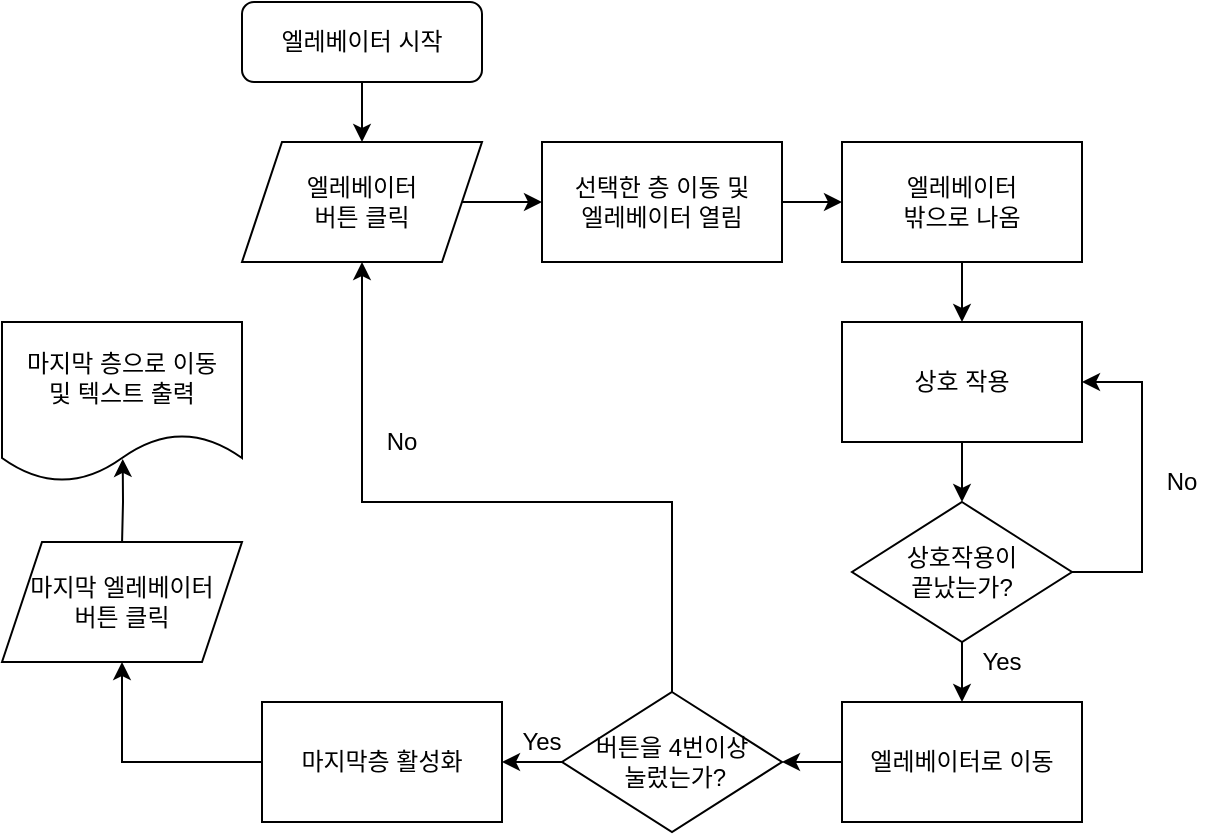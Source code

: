 <mxfile version="14.6.12" type="github">
  <diagram id="C5RBs43oDa-KdzZeNtuy" name="Page-1">
    <mxGraphModel dx="981" dy="526" grid="1" gridSize="10" guides="1" tooltips="1" connect="1" arrows="1" fold="1" page="1" pageScale="1" pageWidth="827" pageHeight="1169" math="0" shadow="0">
      <root>
        <mxCell id="WIyWlLk6GJQsqaUBKTNV-0" />
        <mxCell id="WIyWlLk6GJQsqaUBKTNV-1" parent="WIyWlLk6GJQsqaUBKTNV-0" />
        <mxCell id="usK91qN6K6p9wJHRPfvr-52" style="edgeStyle=orthogonalEdgeStyle;rounded=0;orthogonalLoop=1;jettySize=auto;html=1;" edge="1" parent="WIyWlLk6GJQsqaUBKTNV-1" source="WIyWlLk6GJQsqaUBKTNV-3" target="usK91qN6K6p9wJHRPfvr-0">
          <mxGeometry relative="1" as="geometry" />
        </mxCell>
        <mxCell id="WIyWlLk6GJQsqaUBKTNV-3" value="엘레베이터 시작" style="rounded=1;whiteSpace=wrap;html=1;fontSize=12;glass=0;strokeWidth=1;shadow=0;" parent="WIyWlLk6GJQsqaUBKTNV-1" vertex="1">
          <mxGeometry x="160" y="80" width="120" height="40" as="geometry" />
        </mxCell>
        <mxCell id="usK91qN6K6p9wJHRPfvr-56" style="edgeStyle=orthogonalEdgeStyle;rounded=0;orthogonalLoop=1;jettySize=auto;html=1;entryX=0;entryY=0.5;entryDx=0;entryDy=0;" edge="1" parent="WIyWlLk6GJQsqaUBKTNV-1" source="usK91qN6K6p9wJHRPfvr-0" target="usK91qN6K6p9wJHRPfvr-5">
          <mxGeometry relative="1" as="geometry" />
        </mxCell>
        <mxCell id="usK91qN6K6p9wJHRPfvr-0" value="엘레베이터 &lt;br&gt;버튼 클릭" style="shape=parallelogram;perimeter=parallelogramPerimeter;whiteSpace=wrap;html=1;fixedSize=1;" vertex="1" parent="WIyWlLk6GJQsqaUBKTNV-1">
          <mxGeometry x="160" y="150" width="120" height="60" as="geometry" />
        </mxCell>
        <mxCell id="usK91qN6K6p9wJHRPfvr-59" style="edgeStyle=orthogonalEdgeStyle;rounded=0;orthogonalLoop=1;jettySize=auto;html=1;entryX=0;entryY=0.5;entryDx=0;entryDy=0;" edge="1" parent="WIyWlLk6GJQsqaUBKTNV-1" source="usK91qN6K6p9wJHRPfvr-5" target="usK91qN6K6p9wJHRPfvr-26">
          <mxGeometry relative="1" as="geometry" />
        </mxCell>
        <mxCell id="usK91qN6K6p9wJHRPfvr-5" value="선택한 층 이동 및&lt;br&gt;엘레베이터 열림" style="rounded=0;whiteSpace=wrap;html=1;" vertex="1" parent="WIyWlLk6GJQsqaUBKTNV-1">
          <mxGeometry x="310" y="150" width="120" height="60" as="geometry" />
        </mxCell>
        <mxCell id="usK91qN6K6p9wJHRPfvr-29" style="edgeStyle=orthogonalEdgeStyle;rounded=0;orthogonalLoop=1;jettySize=auto;html=1;exitX=0.5;exitY=1;exitDx=0;exitDy=0;entryX=0.5;entryY=0;entryDx=0;entryDy=0;" edge="1" parent="WIyWlLk6GJQsqaUBKTNV-1" source="usK91qN6K6p9wJHRPfvr-17" target="usK91qN6K6p9wJHRPfvr-18">
          <mxGeometry relative="1" as="geometry" />
        </mxCell>
        <mxCell id="usK91qN6K6p9wJHRPfvr-17" value="상호 작용" style="rounded=0;whiteSpace=wrap;html=1;" vertex="1" parent="WIyWlLk6GJQsqaUBKTNV-1">
          <mxGeometry x="460" y="240" width="120" height="60" as="geometry" />
        </mxCell>
        <mxCell id="usK91qN6K6p9wJHRPfvr-32" style="edgeStyle=orthogonalEdgeStyle;rounded=0;orthogonalLoop=1;jettySize=auto;html=1;entryX=0.5;entryY=0;entryDx=0;entryDy=0;" edge="1" parent="WIyWlLk6GJQsqaUBKTNV-1" source="usK91qN6K6p9wJHRPfvr-18" target="usK91qN6K6p9wJHRPfvr-31">
          <mxGeometry relative="1" as="geometry" />
        </mxCell>
        <mxCell id="usK91qN6K6p9wJHRPfvr-60" style="edgeStyle=orthogonalEdgeStyle;rounded=0;orthogonalLoop=1;jettySize=auto;html=1;entryX=1;entryY=0.5;entryDx=0;entryDy=0;" edge="1" parent="WIyWlLk6GJQsqaUBKTNV-1" source="usK91qN6K6p9wJHRPfvr-18" target="usK91qN6K6p9wJHRPfvr-17">
          <mxGeometry relative="1" as="geometry">
            <Array as="points">
              <mxPoint x="610" y="365" />
              <mxPoint x="610" y="270" />
            </Array>
          </mxGeometry>
        </mxCell>
        <mxCell id="usK91qN6K6p9wJHRPfvr-18" value="상호작용이&lt;br&gt;끝났는가?" style="rhombus;whiteSpace=wrap;html=1;" vertex="1" parent="WIyWlLk6GJQsqaUBKTNV-1">
          <mxGeometry x="465" y="330" width="110" height="70" as="geometry" />
        </mxCell>
        <mxCell id="usK91qN6K6p9wJHRPfvr-28" style="edgeStyle=orthogonalEdgeStyle;rounded=0;orthogonalLoop=1;jettySize=auto;html=1;" edge="1" parent="WIyWlLk6GJQsqaUBKTNV-1" source="usK91qN6K6p9wJHRPfvr-26" target="usK91qN6K6p9wJHRPfvr-17">
          <mxGeometry relative="1" as="geometry" />
        </mxCell>
        <mxCell id="usK91qN6K6p9wJHRPfvr-26" value="엘레베이터 &lt;br&gt;밖으로 나옴" style="rounded=0;whiteSpace=wrap;html=1;" vertex="1" parent="WIyWlLk6GJQsqaUBKTNV-1">
          <mxGeometry x="460" y="150" width="120" height="60" as="geometry" />
        </mxCell>
        <mxCell id="usK91qN6K6p9wJHRPfvr-72" style="edgeStyle=orthogonalEdgeStyle;rounded=0;orthogonalLoop=1;jettySize=auto;html=1;entryX=1;entryY=0.5;entryDx=0;entryDy=0;" edge="1" parent="WIyWlLk6GJQsqaUBKTNV-1" source="usK91qN6K6p9wJHRPfvr-31" target="usK91qN6K6p9wJHRPfvr-34">
          <mxGeometry relative="1" as="geometry" />
        </mxCell>
        <mxCell id="usK91qN6K6p9wJHRPfvr-31" value="엘레베이터로 이동" style="rounded=0;whiteSpace=wrap;html=1;" vertex="1" parent="WIyWlLk6GJQsqaUBKTNV-1">
          <mxGeometry x="460" y="430" width="120" height="60" as="geometry" />
        </mxCell>
        <mxCell id="usK91qN6K6p9wJHRPfvr-76" style="edgeStyle=orthogonalEdgeStyle;rounded=0;orthogonalLoop=1;jettySize=auto;html=1;entryX=1;entryY=0.5;entryDx=0;entryDy=0;" edge="1" parent="WIyWlLk6GJQsqaUBKTNV-1" source="usK91qN6K6p9wJHRPfvr-34" target="usK91qN6K6p9wJHRPfvr-47">
          <mxGeometry relative="1" as="geometry" />
        </mxCell>
        <mxCell id="usK91qN6K6p9wJHRPfvr-83" style="edgeStyle=orthogonalEdgeStyle;rounded=0;orthogonalLoop=1;jettySize=auto;html=1;exitX=0.5;exitY=0;exitDx=0;exitDy=0;" edge="1" parent="WIyWlLk6GJQsqaUBKTNV-1" source="usK91qN6K6p9wJHRPfvr-34">
          <mxGeometry relative="1" as="geometry">
            <mxPoint x="220" y="210" as="targetPoint" />
            <Array as="points">
              <mxPoint x="375" y="330" />
              <mxPoint x="220" y="330" />
            </Array>
          </mxGeometry>
        </mxCell>
        <mxCell id="usK91qN6K6p9wJHRPfvr-34" value="버튼을 4번이상&lt;br&gt;&amp;nbsp;눌렀는가?" style="rhombus;whiteSpace=wrap;html=1;" vertex="1" parent="WIyWlLk6GJQsqaUBKTNV-1">
          <mxGeometry x="320" y="425" width="110" height="70" as="geometry" />
        </mxCell>
        <mxCell id="usK91qN6K6p9wJHRPfvr-78" style="edgeStyle=orthogonalEdgeStyle;rounded=0;orthogonalLoop=1;jettySize=auto;html=1;entryX=0.503;entryY=0.856;entryDx=0;entryDy=0;entryPerimeter=0;" edge="1" parent="WIyWlLk6GJQsqaUBKTNV-1" target="usK91qN6K6p9wJHRPfvr-38">
          <mxGeometry relative="1" as="geometry">
            <mxPoint x="100.034" y="350.022" as="sourcePoint" />
          </mxGeometry>
        </mxCell>
        <mxCell id="usK91qN6K6p9wJHRPfvr-38" value="마지막 층으로 이동&lt;br&gt;및 텍스트 출력" style="shape=document;whiteSpace=wrap;html=1;boundedLbl=1;" vertex="1" parent="WIyWlLk6GJQsqaUBKTNV-1">
          <mxGeometry x="40" y="240" width="120" height="80" as="geometry" />
        </mxCell>
        <mxCell id="usK91qN6K6p9wJHRPfvr-49" style="edgeStyle=orthogonalEdgeStyle;rounded=0;orthogonalLoop=1;jettySize=auto;html=1;entryX=0.5;entryY=1;entryDx=0;entryDy=0;" edge="1" parent="WIyWlLk6GJQsqaUBKTNV-1" source="usK91qN6K6p9wJHRPfvr-47" target="usK91qN6K6p9wJHRPfvr-85">
          <mxGeometry relative="1" as="geometry">
            <mxPoint x="100.034" y="419.978" as="targetPoint" />
          </mxGeometry>
        </mxCell>
        <mxCell id="usK91qN6K6p9wJHRPfvr-47" value="마지막층 활성화" style="rounded=0;whiteSpace=wrap;html=1;" vertex="1" parent="WIyWlLk6GJQsqaUBKTNV-1">
          <mxGeometry x="170" y="430" width="120" height="60" as="geometry" />
        </mxCell>
        <mxCell id="usK91qN6K6p9wJHRPfvr-63" value="Yes" style="text;html=1;strokeColor=none;fillColor=none;align=center;verticalAlign=middle;whiteSpace=wrap;rounded=0;" vertex="1" parent="WIyWlLk6GJQsqaUBKTNV-1">
          <mxGeometry x="290" y="440" width="40" height="20" as="geometry" />
        </mxCell>
        <mxCell id="usK91qN6K6p9wJHRPfvr-65" value="No" style="text;html=1;strokeColor=none;fillColor=none;align=center;verticalAlign=middle;whiteSpace=wrap;rounded=0;" vertex="1" parent="WIyWlLk6GJQsqaUBKTNV-1">
          <mxGeometry x="610" y="310" width="40" height="20" as="geometry" />
        </mxCell>
        <mxCell id="usK91qN6K6p9wJHRPfvr-66" value="Yes" style="text;html=1;strokeColor=none;fillColor=none;align=center;verticalAlign=middle;whiteSpace=wrap;rounded=0;" vertex="1" parent="WIyWlLk6GJQsqaUBKTNV-1">
          <mxGeometry x="520" y="400" width="40" height="20" as="geometry" />
        </mxCell>
        <mxCell id="usK91qN6K6p9wJHRPfvr-84" value="No" style="text;html=1;strokeColor=none;fillColor=none;align=center;verticalAlign=middle;whiteSpace=wrap;rounded=0;" vertex="1" parent="WIyWlLk6GJQsqaUBKTNV-1">
          <mxGeometry x="220" y="290" width="40" height="20" as="geometry" />
        </mxCell>
        <mxCell id="usK91qN6K6p9wJHRPfvr-85" value="마지막 엘레베이터 &lt;br&gt;버튼 클릭" style="shape=parallelogram;perimeter=parallelogramPerimeter;whiteSpace=wrap;html=1;fixedSize=1;" vertex="1" parent="WIyWlLk6GJQsqaUBKTNV-1">
          <mxGeometry x="40" y="350" width="120" height="60" as="geometry" />
        </mxCell>
      </root>
    </mxGraphModel>
  </diagram>
</mxfile>
